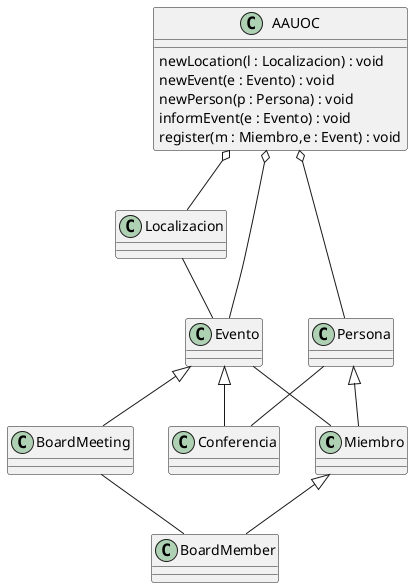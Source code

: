 @startuml

class Miembro{


}

class BoardMember{

}

class Evento{


}

class Conferencia{

}

class BoardMeeting{

}

class Localizacion{

}

class Persona{

}

class AAUOC{
newLocation(l : Localizacion) : void
newEvent(e : Evento) : void
newPerson(p : Persona) : void
informEvent(e : Evento) : void
register(m : Miembro,e : Event) : void
}

Evento <|-- Conferencia
Evento <|-- BoardMeeting

Persona <|-- Miembro
Miembro <|-- BoardMember

AAUOC o-- Persona
AAUOC o-- Localizacion
AAUOC o-- Evento

Persona -- Conferencia

BoardMeeting -- BoardMember

Evento -- Miembro

Localizacion -- Evento

@enduml